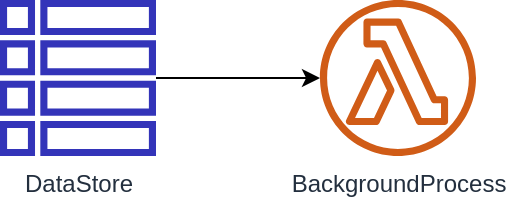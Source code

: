 <mxfile compressed="false" version="13.5.7" type="device">
  <diagram id="OpHD7ZU4Du-DE1_dykOj" name="Page-1">
    <mxGraphModel dx="1024" dy="592" grid="1" gridSize="10" guides="1" tooltips="1" connect="1" arrows="1" fold="1" page="1" pageScale="1" pageWidth="850" pageHeight="1100" math="0" shadow="0">
      <root>
        <mxCell id="0" />
        <mxCell id="1" parent="0" />
        <mxCell id="xPQL5d698VenN8XlZXTE-1" value="BackgroundProcess" style="outlineConnect=0;fontColor=#232F3E;gradientColor=none;fillColor=#D05C17;strokeColor=none;dashed=0;verticalLabelPosition=bottom;verticalAlign=top;align=center;html=1;fontSize=12;fontStyle=0;aspect=fixed;pointerEvents=1;shape=mxgraph.aws4.lambda_function;" parent="1" vertex="1">
          <mxGeometry x="200" y="80" width="78" height="78" as="geometry" />
        </mxCell>
        <mxCell id="xPQL5d698VenN8XlZXTE-3" style="edgeStyle=orthogonalEdgeStyle;rounded=0;orthogonalLoop=1;jettySize=auto;html=1;" parent="1" source="xPQL5d698VenN8XlZXTE-2" target="xPQL5d698VenN8XlZXTE-1" edge="1">
          <mxGeometry relative="1" as="geometry" />
        </mxCell>
        <mxCell id="xPQL5d698VenN8XlZXTE-2" value="DataStore" style="outlineConnect=0;fontColor=#232F3E;gradientColor=none;fillColor=#3334B9;strokeColor=none;dashed=0;verticalLabelPosition=bottom;verticalAlign=top;align=center;html=1;fontSize=12;fontStyle=0;aspect=fixed;pointerEvents=1;shape=mxgraph.aws4.table;" parent="1" vertex="1">
          <mxGeometry x="40" y="80" width="78" height="78" as="geometry" />
        </mxCell>
      </root>
    </mxGraphModel>
  </diagram>
</mxfile>
